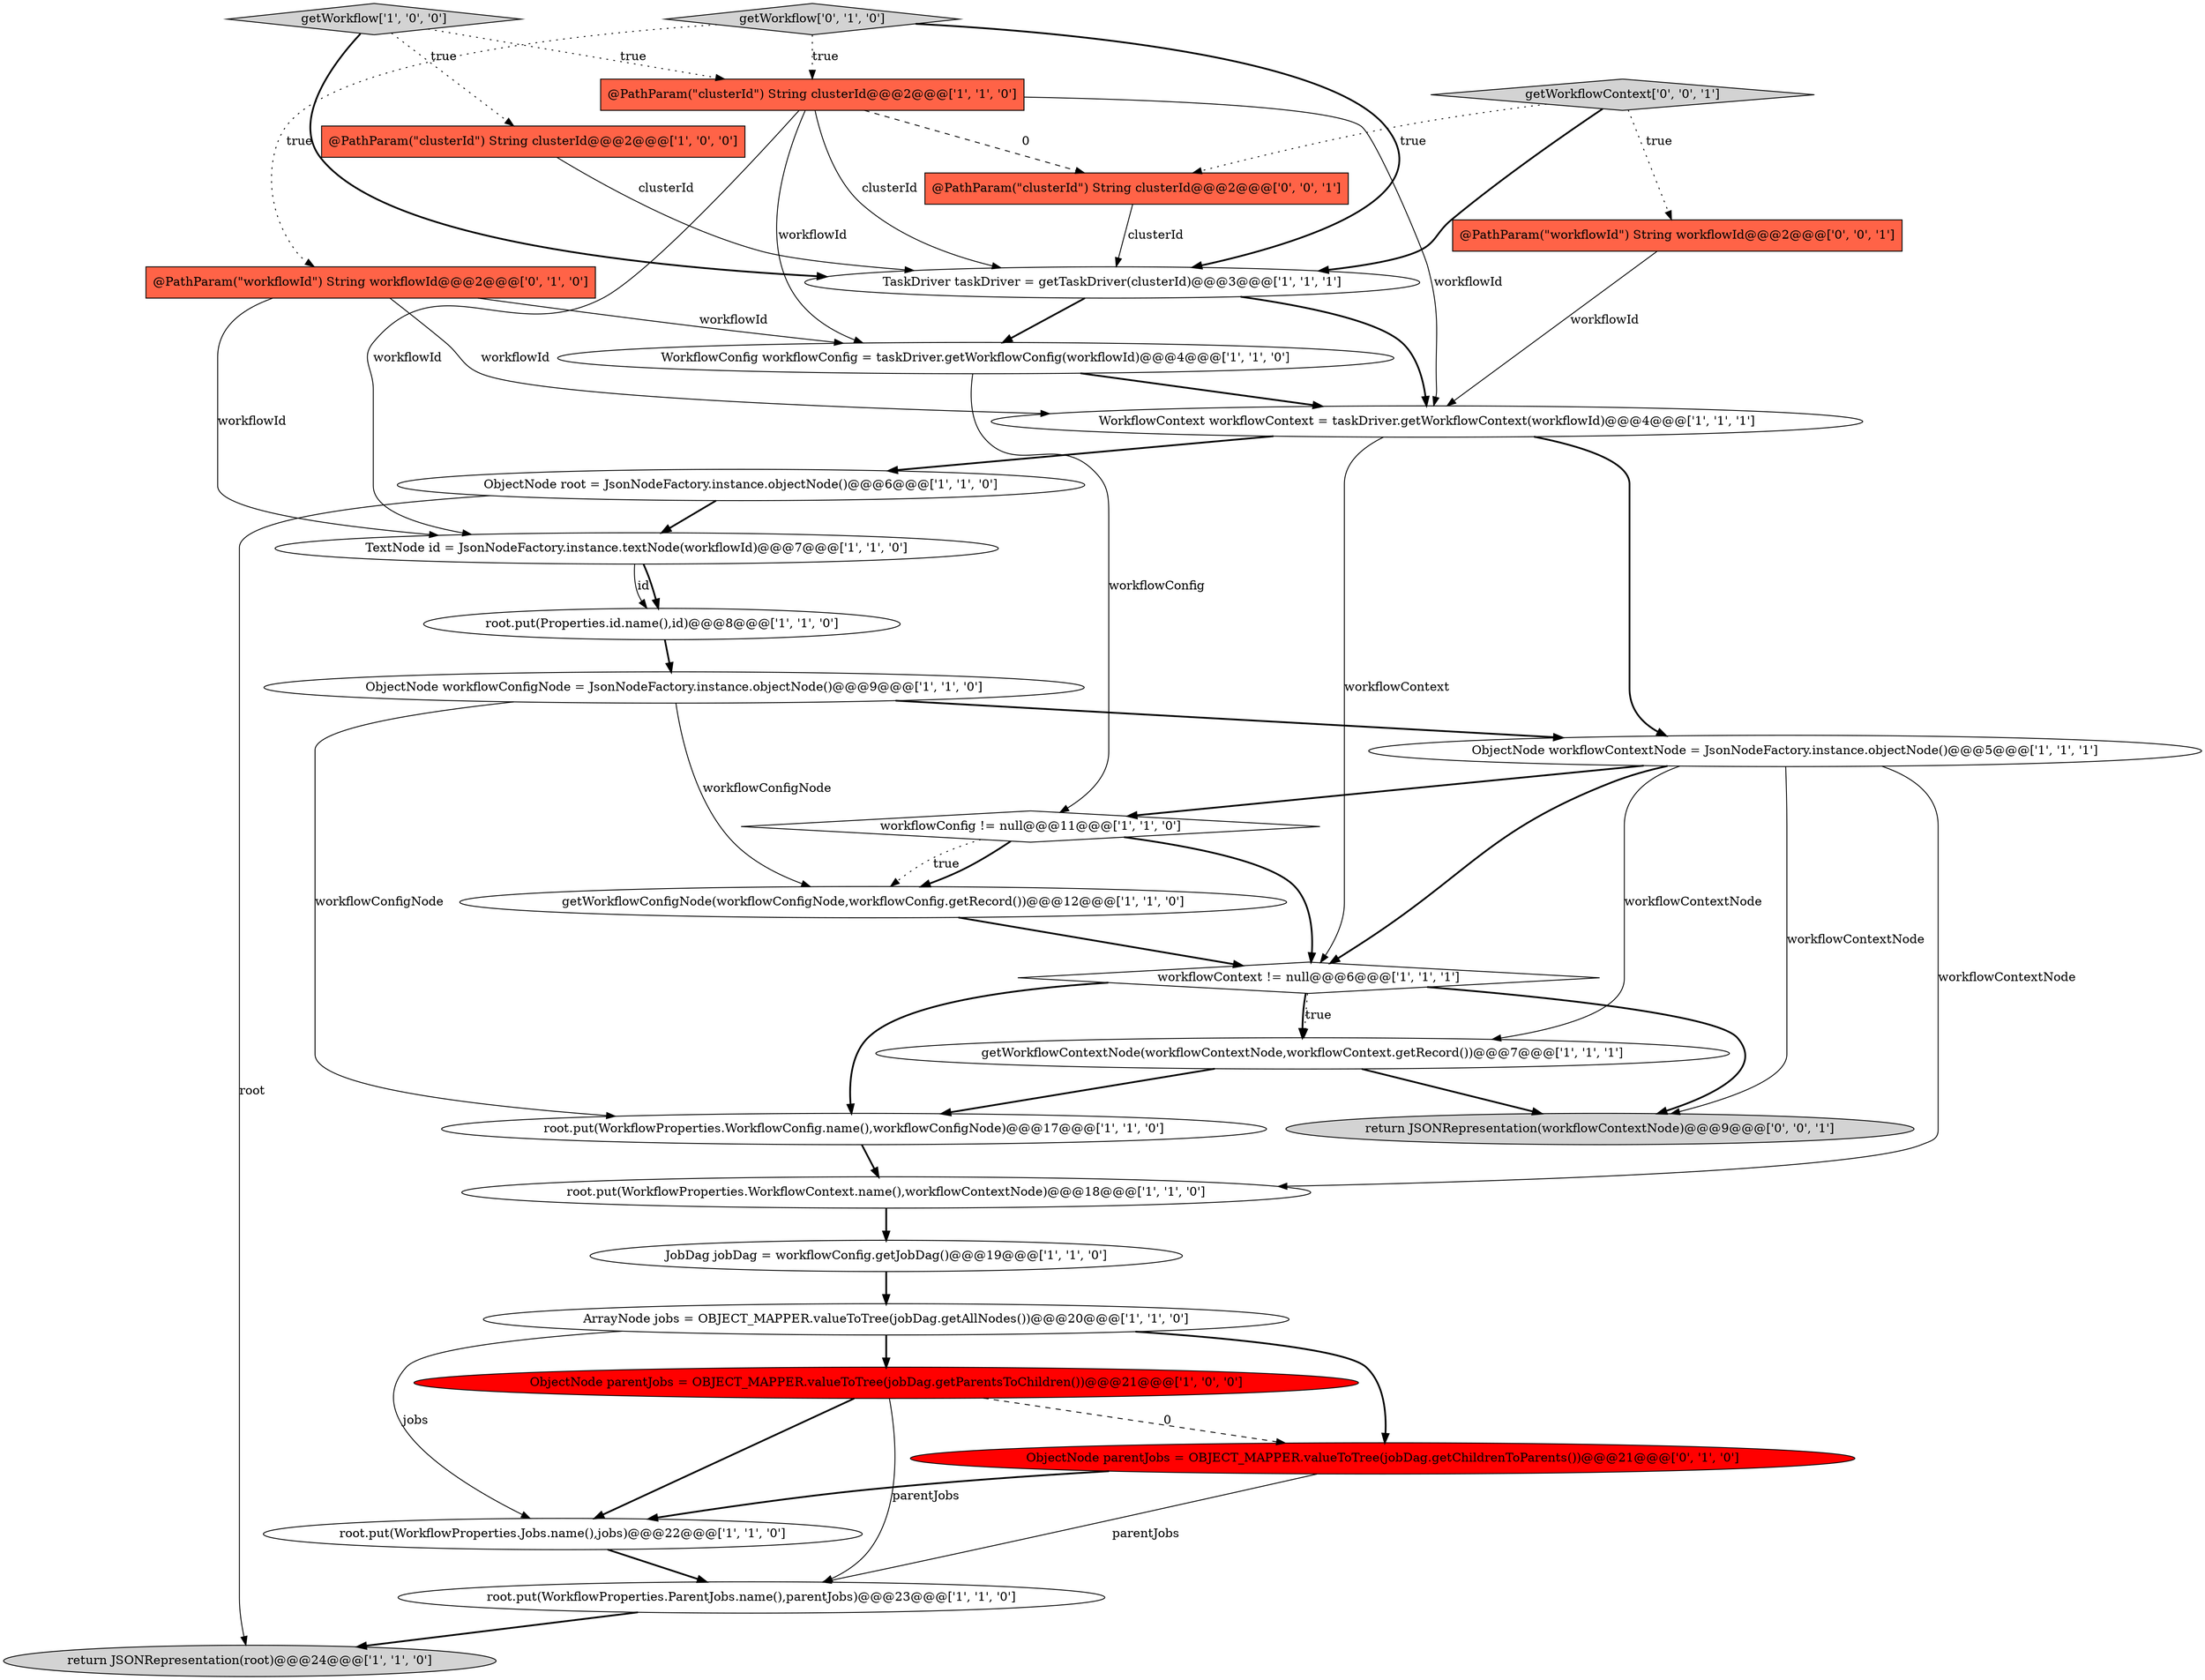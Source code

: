 digraph {
7 [style = filled, label = "ObjectNode workflowConfigNode = JsonNodeFactory.instance.objectNode()@@@9@@@['1', '1', '0']", fillcolor = white, shape = ellipse image = "AAA0AAABBB1BBB"];
23 [style = filled, label = "ObjectNode parentJobs = OBJECT_MAPPER.valueToTree(jobDag.getChildrenToParents())@@@21@@@['0', '1', '0']", fillcolor = red, shape = ellipse image = "AAA1AAABBB2BBB"];
21 [style = filled, label = "root.put(WorkflowProperties.ParentJobs.name(),parentJobs)@@@23@@@['1', '1', '0']", fillcolor = white, shape = ellipse image = "AAA0AAABBB1BBB"];
27 [style = filled, label = "getWorkflowContext['0', '0', '1']", fillcolor = lightgray, shape = diamond image = "AAA0AAABBB3BBB"];
26 [style = filled, label = "@PathParam(\"workflowId\") String workflowId@@@2@@@['0', '0', '1']", fillcolor = tomato, shape = box image = "AAA0AAABBB3BBB"];
12 [style = filled, label = "getWorkflow['1', '0', '0']", fillcolor = lightgray, shape = diamond image = "AAA0AAABBB1BBB"];
14 [style = filled, label = "@PathParam(\"clusterId\") String clusterId@@@2@@@['1', '0', '0']", fillcolor = tomato, shape = box image = "AAA0AAABBB1BBB"];
19 [style = filled, label = "getWorkflowContextNode(workflowContextNode,workflowContext.getRecord())@@@7@@@['1', '1', '1']", fillcolor = white, shape = ellipse image = "AAA0AAABBB1BBB"];
9 [style = filled, label = "root.put(WorkflowProperties.Jobs.name(),jobs)@@@22@@@['1', '1', '0']", fillcolor = white, shape = ellipse image = "AAA0AAABBB1BBB"];
16 [style = filled, label = "@PathParam(\"clusterId\") String clusterId@@@2@@@['1', '1', '0']", fillcolor = tomato, shape = box image = "AAA0AAABBB1BBB"];
13 [style = filled, label = "WorkflowConfig workflowConfig = taskDriver.getWorkflowConfig(workflowId)@@@4@@@['1', '1', '0']", fillcolor = white, shape = ellipse image = "AAA0AAABBB1BBB"];
0 [style = filled, label = "workflowContext != null@@@6@@@['1', '1', '1']", fillcolor = white, shape = diamond image = "AAA0AAABBB1BBB"];
17 [style = filled, label = "workflowConfig != null@@@11@@@['1', '1', '0']", fillcolor = white, shape = diamond image = "AAA0AAABBB1BBB"];
28 [style = filled, label = "return JSONRepresentation(workflowContextNode)@@@9@@@['0', '0', '1']", fillcolor = lightgray, shape = ellipse image = "AAA0AAABBB3BBB"];
15 [style = filled, label = "root.put(WorkflowProperties.WorkflowContext.name(),workflowContextNode)@@@18@@@['1', '1', '0']", fillcolor = white, shape = ellipse image = "AAA0AAABBB1BBB"];
10 [style = filled, label = "WorkflowContext workflowContext = taskDriver.getWorkflowContext(workflowId)@@@4@@@['1', '1', '1']", fillcolor = white, shape = ellipse image = "AAA0AAABBB1BBB"];
2 [style = filled, label = "TaskDriver taskDriver = getTaskDriver(clusterId)@@@3@@@['1', '1', '1']", fillcolor = white, shape = ellipse image = "AAA0AAABBB1BBB"];
24 [style = filled, label = "@PathParam(\"workflowId\") String workflowId@@@2@@@['0', '1', '0']", fillcolor = tomato, shape = box image = "AAA0AAABBB2BBB"];
3 [style = filled, label = "root.put(Properties.id.name(),id)@@@8@@@['1', '1', '0']", fillcolor = white, shape = ellipse image = "AAA0AAABBB1BBB"];
6 [style = filled, label = "return JSONRepresentation(root)@@@24@@@['1', '1', '0']", fillcolor = lightgray, shape = ellipse image = "AAA0AAABBB1BBB"];
8 [style = filled, label = "root.put(WorkflowProperties.WorkflowConfig.name(),workflowConfigNode)@@@17@@@['1', '1', '0']", fillcolor = white, shape = ellipse image = "AAA0AAABBB1BBB"];
20 [style = filled, label = "JobDag jobDag = workflowConfig.getJobDag()@@@19@@@['1', '1', '0']", fillcolor = white, shape = ellipse image = "AAA0AAABBB1BBB"];
11 [style = filled, label = "TextNode id = JsonNodeFactory.instance.textNode(workflowId)@@@7@@@['1', '1', '0']", fillcolor = white, shape = ellipse image = "AAA0AAABBB1BBB"];
18 [style = filled, label = "getWorkflowConfigNode(workflowConfigNode,workflowConfig.getRecord())@@@12@@@['1', '1', '0']", fillcolor = white, shape = ellipse image = "AAA0AAABBB1BBB"];
25 [style = filled, label = "getWorkflow['0', '1', '0']", fillcolor = lightgray, shape = diamond image = "AAA0AAABBB2BBB"];
22 [style = filled, label = "ObjectNode workflowContextNode = JsonNodeFactory.instance.objectNode()@@@5@@@['1', '1', '1']", fillcolor = white, shape = ellipse image = "AAA0AAABBB1BBB"];
1 [style = filled, label = "ObjectNode root = JsonNodeFactory.instance.objectNode()@@@6@@@['1', '1', '0']", fillcolor = white, shape = ellipse image = "AAA0AAABBB1BBB"];
4 [style = filled, label = "ArrayNode jobs = OBJECT_MAPPER.valueToTree(jobDag.getAllNodes())@@@20@@@['1', '1', '0']", fillcolor = white, shape = ellipse image = "AAA0AAABBB1BBB"];
29 [style = filled, label = "@PathParam(\"clusterId\") String clusterId@@@2@@@['0', '0', '1']", fillcolor = tomato, shape = box image = "AAA0AAABBB3BBB"];
5 [style = filled, label = "ObjectNode parentJobs = OBJECT_MAPPER.valueToTree(jobDag.getParentsToChildren())@@@21@@@['1', '0', '0']", fillcolor = red, shape = ellipse image = "AAA1AAABBB1BBB"];
10->22 [style = bold, label=""];
23->21 [style = solid, label="parentJobs"];
13->10 [style = bold, label=""];
25->16 [style = dotted, label="true"];
16->11 [style = solid, label="workflowId"];
8->15 [style = bold, label=""];
24->10 [style = solid, label="workflowId"];
5->9 [style = bold, label=""];
17->18 [style = dotted, label="true"];
21->6 [style = bold, label=""];
0->19 [style = bold, label=""];
10->0 [style = solid, label="workflowContext"];
16->2 [style = solid, label="clusterId"];
1->6 [style = solid, label="root"];
11->3 [style = solid, label="id"];
0->19 [style = dotted, label="true"];
24->11 [style = solid, label="workflowId"];
27->26 [style = dotted, label="true"];
5->23 [style = dashed, label="0"];
25->24 [style = dotted, label="true"];
4->23 [style = bold, label=""];
2->10 [style = bold, label=""];
25->2 [style = bold, label=""];
19->8 [style = bold, label=""];
1->11 [style = bold, label=""];
20->4 [style = bold, label=""];
2->13 [style = bold, label=""];
7->18 [style = solid, label="workflowConfigNode"];
7->22 [style = bold, label=""];
12->14 [style = dotted, label="true"];
12->2 [style = bold, label=""];
17->0 [style = bold, label=""];
22->0 [style = bold, label=""];
7->8 [style = solid, label="workflowConfigNode"];
12->16 [style = dotted, label="true"];
3->7 [style = bold, label=""];
11->3 [style = bold, label=""];
27->29 [style = dotted, label="true"];
15->20 [style = bold, label=""];
17->18 [style = bold, label=""];
29->2 [style = solid, label="clusterId"];
13->17 [style = solid, label="workflowConfig"];
0->8 [style = bold, label=""];
9->21 [style = bold, label=""];
22->19 [style = solid, label="workflowContextNode"];
16->29 [style = dashed, label="0"];
24->13 [style = solid, label="workflowId"];
22->17 [style = bold, label=""];
16->13 [style = solid, label="workflowId"];
19->28 [style = bold, label=""];
16->10 [style = solid, label="workflowId"];
10->1 [style = bold, label=""];
26->10 [style = solid, label="workflowId"];
23->9 [style = bold, label=""];
4->5 [style = bold, label=""];
14->2 [style = solid, label="clusterId"];
18->0 [style = bold, label=""];
5->21 [style = solid, label="parentJobs"];
0->28 [style = bold, label=""];
27->2 [style = bold, label=""];
4->9 [style = solid, label="jobs"];
22->28 [style = solid, label="workflowContextNode"];
22->15 [style = solid, label="workflowContextNode"];
}
